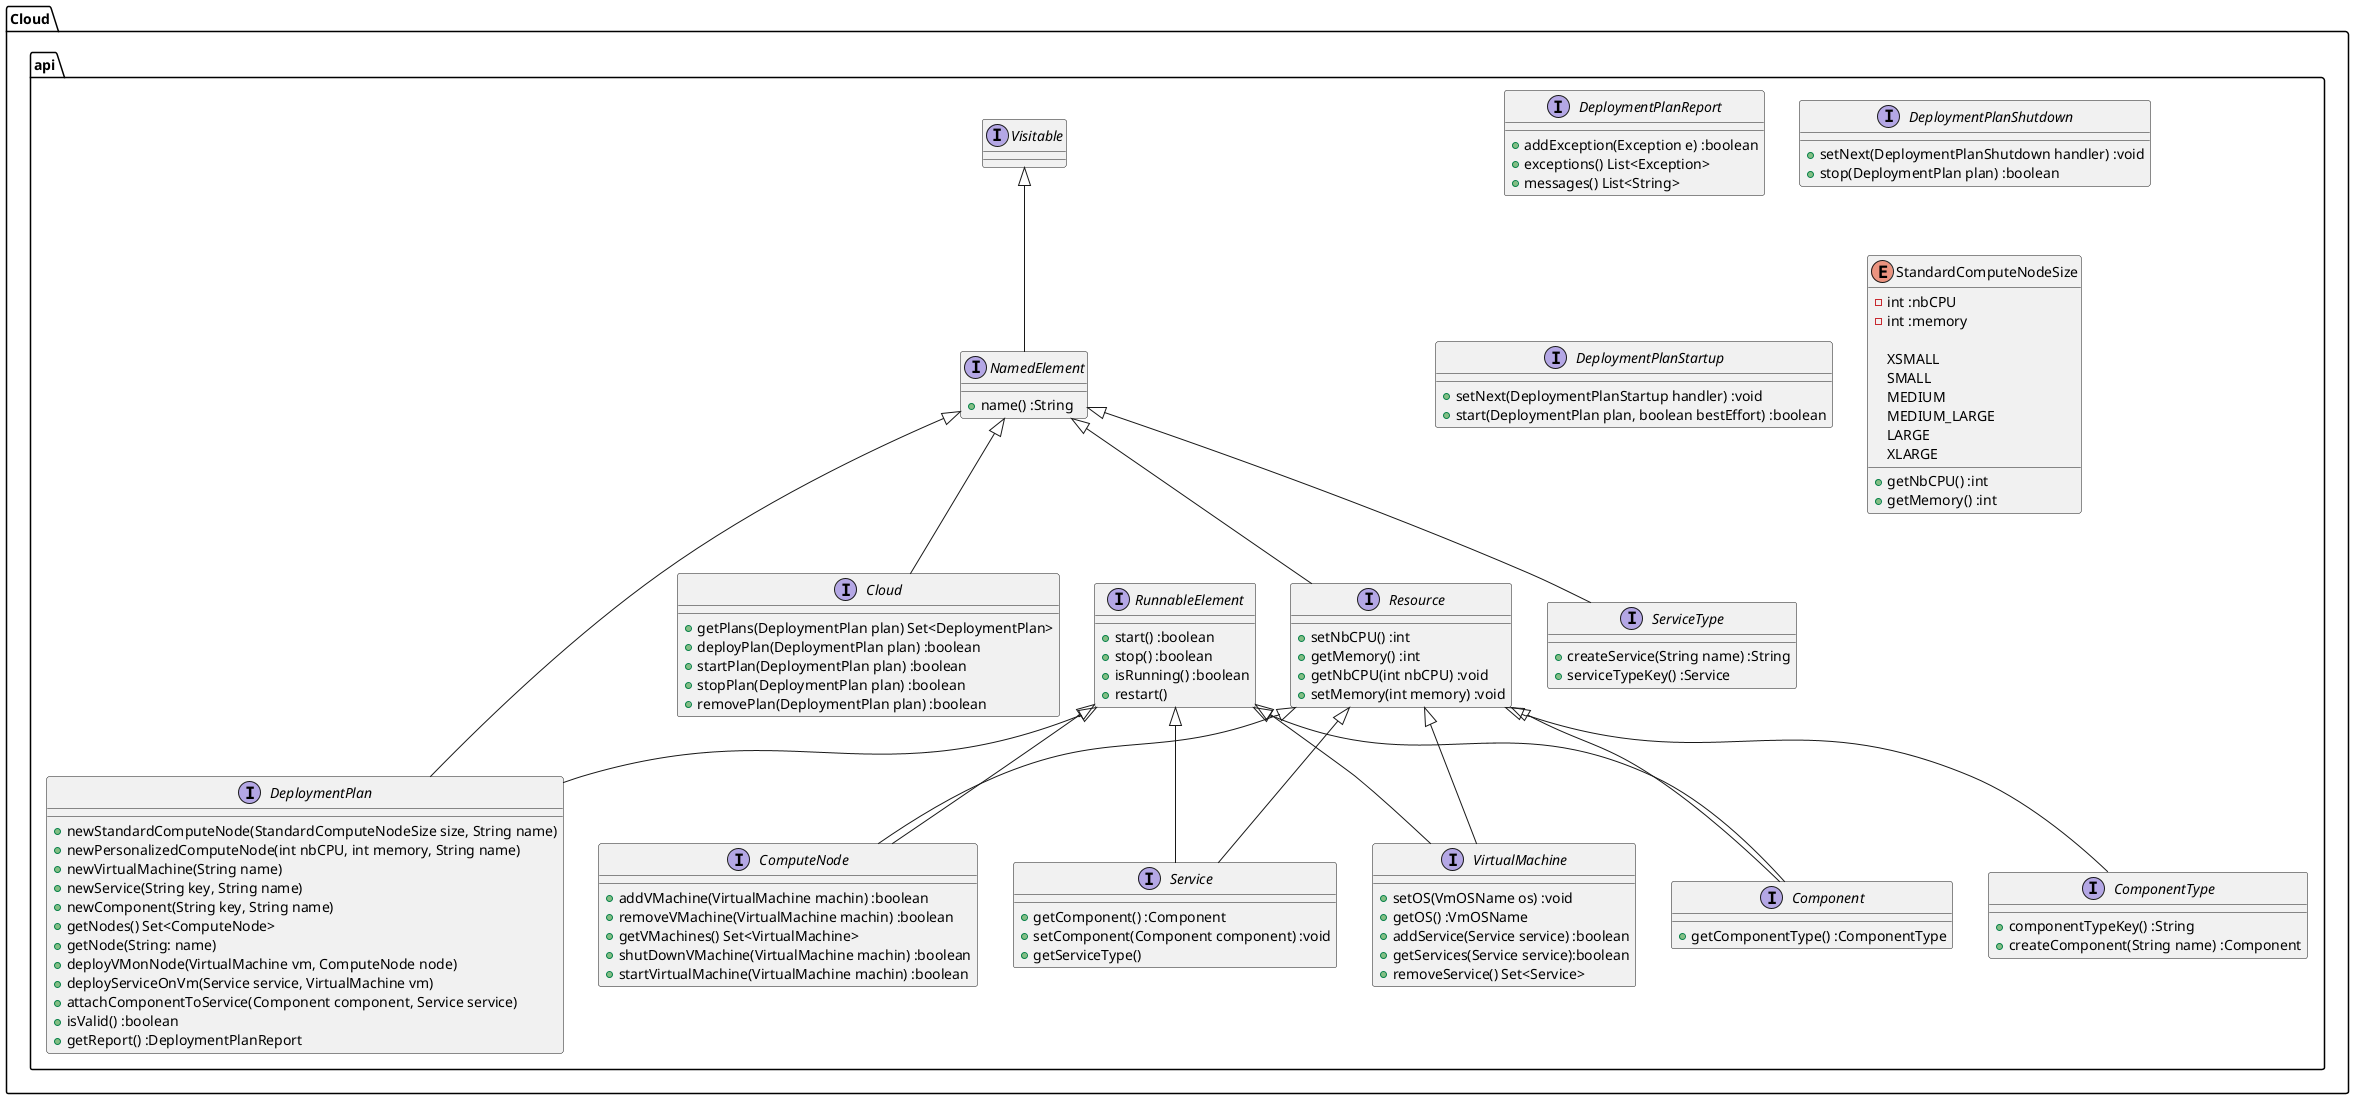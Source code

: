 @startuml

  package Cloud.api {
    interface Cloud.api.Cloud extends NamedElement {
        + getPlans(DeploymentPlan plan) Set<DeploymentPlan>
        + deployPlan(DeploymentPlan plan) :boolean
        + startPlan(DeploymentPlan plan) :boolean
        + stopPlan(DeploymentPlan plan) :boolean
        + removePlan(DeploymentPlan plan) :boolean
    }




    interface Cloud.api.Component extends Resource, RunnableElement {
        + getComponentType() :ComponentType
    }




    interface Cloud.api.ComponentType extends Resource{
        + componentTypeKey() :String
        + createComponent(String name) :Component
    }




    interface Cloud.api.ComputeNode extends Resource, RunnableElement{
        + addVMachine(VirtualMachine machin) :boolean
        + removeVMachine(VirtualMachine machin) :boolean
        + getVMachines() Set<VirtualMachine>
        + shutDownVMachine(VirtualMachine machin) :boolean
        + startVirtualMachine(VirtualMachine machin) :boolean
    }




    interface Cloud.api.DeploymentPlan extends NamedElement, RunnableElement{

        + newStandardComputeNode(StandardComputeNodeSize size, String name)
        + newPersonalizedComputeNode(int nbCPU, int memory, String name)
        + newVirtualMachine(String name)
        + newService(String key, String name)
        + newComponent(String key, String name)
        + getNodes() Set<ComputeNode>
        + getNode(String: name)
        + deployVMonNode(VirtualMachine vm, ComputeNode node)
        + deployServiceOnVm(Service service, VirtualMachine vm)
        + attachComponentToService(Component component, Service service)
        + isValid() :boolean
        + getReport() :DeploymentPlanReport
    }




    interface Cloud.api.DeploymentPlanReport {
         + addException(Exception e) :boolean
         + exceptions() List<Exception>
         + messages() List<String>
    }




    interface Cloud.api.DeploymentPlanShutdown {
        + setNext(DeploymentPlanShutdown handler) :void
        + stop(DeploymentPlan plan) :boolean
    }




    interface Cloud.api.DeploymentPlanStartup {
         + setNext(DeploymentPlanStartup handler) :void
         + start(DeploymentPlan plan, boolean bestEffort) :boolean
    }




    interface Cloud.api.NamedElement extends Visitable{
        + name() :String
    }




    interface Cloud.api.Resource extends NamedElement{
         + setNbCPU() :int
         + getMemory() :int
         + getNbCPU(int nbCPU) :void
         + setMemory(int memory) :void
    }




    interface Cloud.api.RunnableElement {
        + start() :boolean
        + stop() :boolean
        + isRunning() :boolean
        + restart()
  }



    interface Cloud.api.Service extends Resource, RunnableElement{
         + getComponent() :Component
         + setComponent(Component component) :void
         + getServiceType()
  }



    interface Cloud.api.ServiceType extends NamedElement {
         + createService(String name) :String
         + serviceTypeKey() :Service
    }




    enum Cloud.api.StandardComputeNodeSize {
    - int :nbCPU
    - int :memory

     XSMALL
     SMALL
     MEDIUM
     MEDIUM_LARGE
     LARGE
     XLARGE

     +getNbCPU() :int
     +getMemory() :int
    }




    interface Cloud.api.VirtualMachine  extends Resource, RunnableElement  {
         + setOS(VmOSName os) :void
         + getOS() :VmOSName
         + addService(Service service) :boolean
         + getServices(Service service):boolean
         + removeService() Set<Service>

    }
  }


@enduml